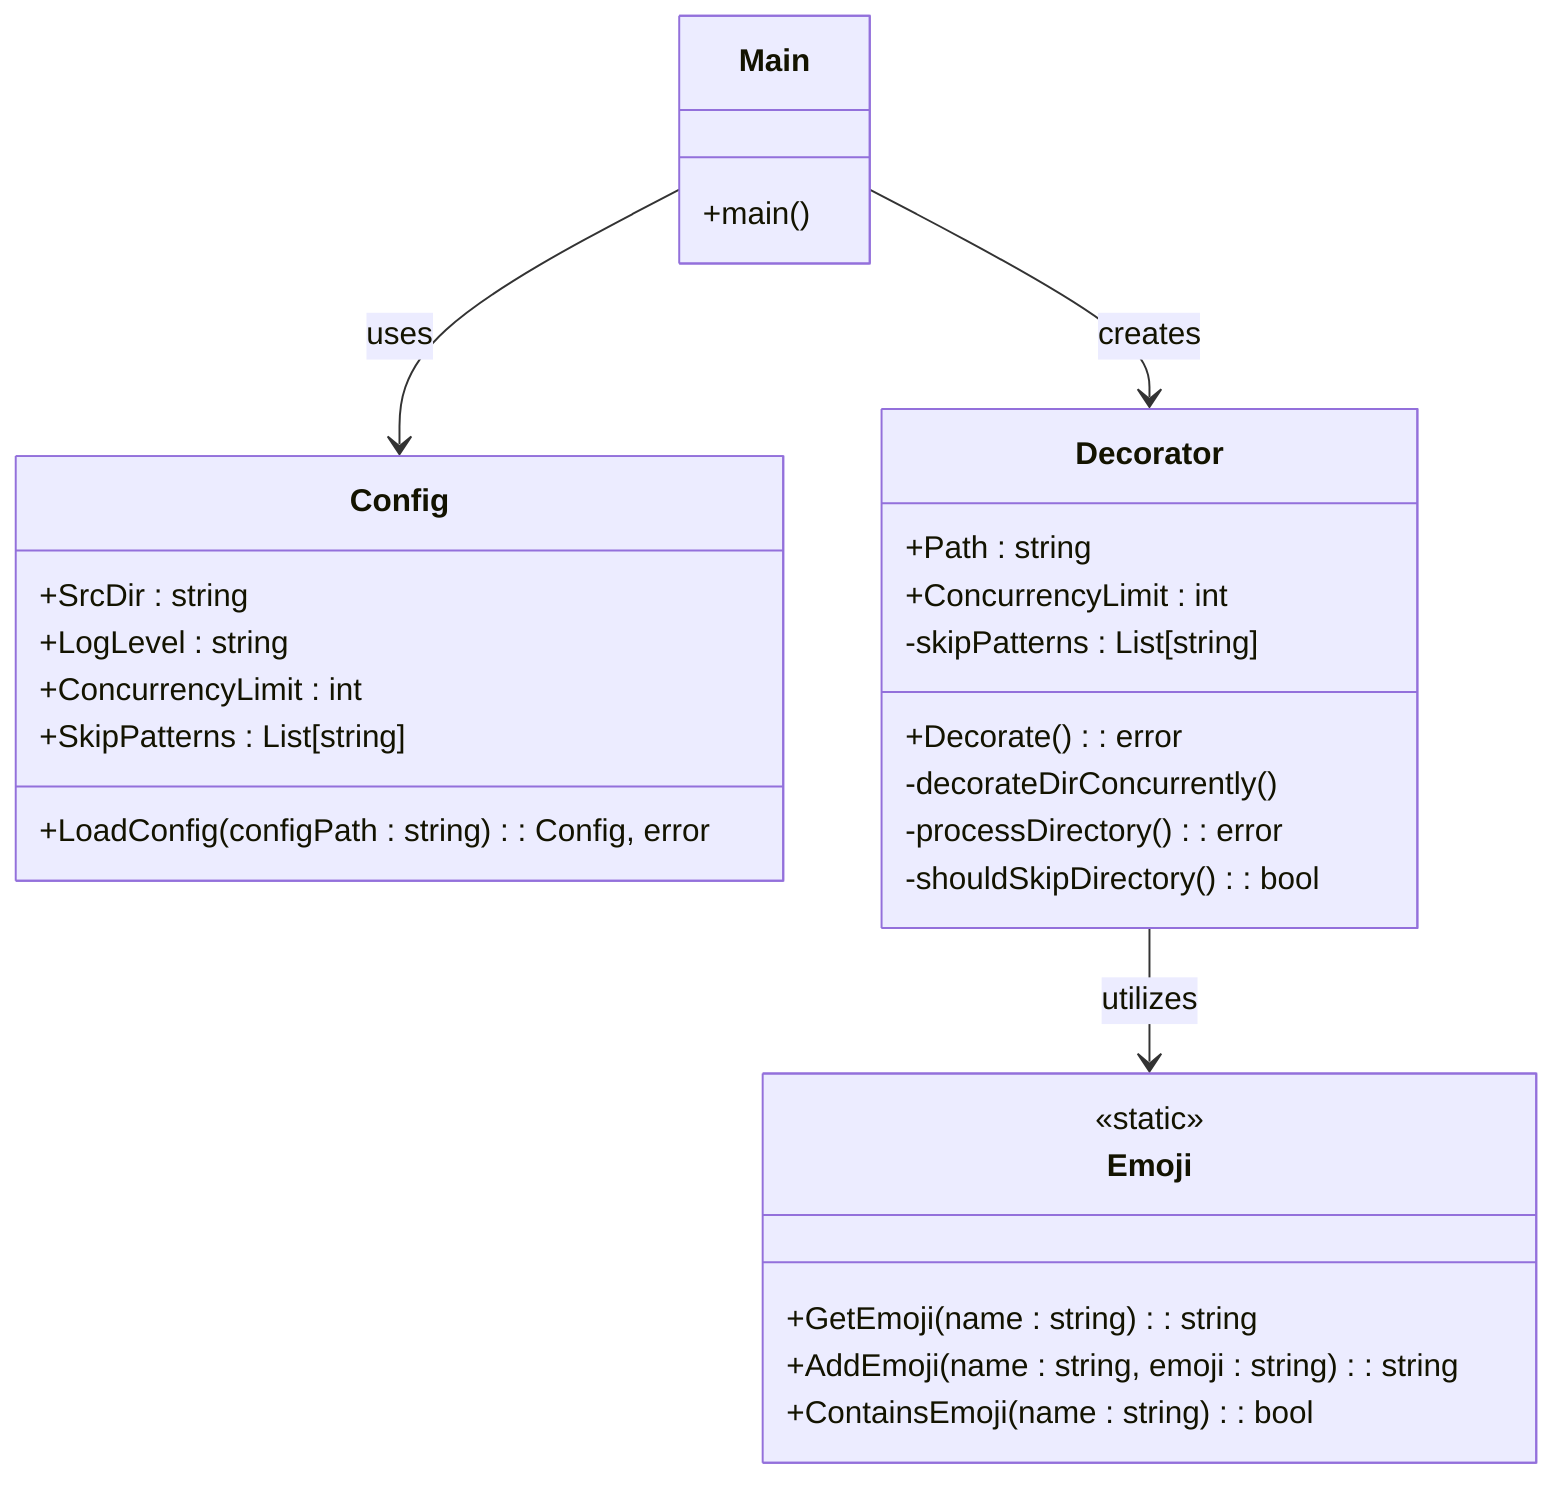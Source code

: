 classDiagram
    class Config {
        +SrcDir : string
        +LogLevel : string
        +ConcurrencyLimit : int
        +SkipPatterns : List[string]
        +LoadConfig(configPath : string) : Config, error
    }

    class Decorator {
        +Path : string
        +ConcurrencyLimit : int
        -skipPatterns : List[string]
        +Decorate() : error
        -decorateDirConcurrently()
        -processDirectory() : error
        -shouldSkipDirectory() : bool
    }

    class Emoji {
        <<static>>
        +GetEmoji(name : string) : string
        +AddEmoji(name : string, emoji : string) : string
        +ContainsEmoji(name : string) : bool
    }

    class Main {
        +main()
    }

    Main --> Config : uses
    Main --> Decorator : creates
    Decorator --> Emoji : utilizes